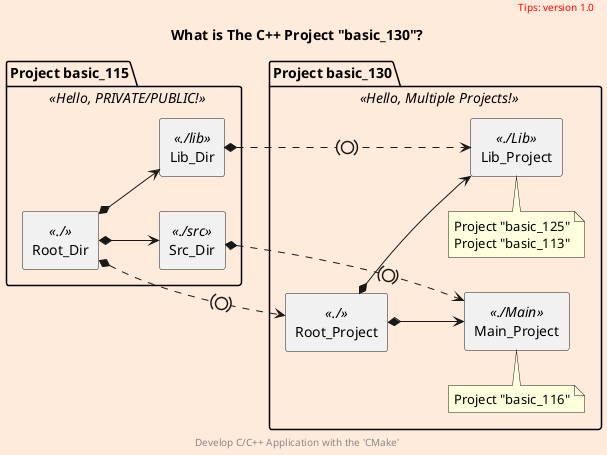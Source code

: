 @startuml about_130
scale 800 width
skinparam backgroundColor #FFEBDC
scale 1

skinparam Folder {
  backgroundColor Olive
  borderColor orange
}

left to right direction
package "Project basic_115" <<Hello, PRIVATE/PUBLIC!>> as basic_115 {
    rectangle Root_Dir <<./>> as root_dir
    rectangle Lib_Dir <<./lib>> as lib_dir
    rectangle Src_Dir <<./src>> as src_dir

    root_dir *--> lib_dir
    root_dir *--> src_dir
}

package "Project basic_130" <<Hello, Multiple Projects!>> as basic_130 {
    rectangle Root_Project <<./>> as root_project
    rectangle Lib_Project <<./Lib>> as lib_project
    rectangle Main_Project <<./Main>> as main_project

    note top of lib_project
        Project "basic_125"
        Project "basic_113"
    endnote

    note top of main_project
        Project "basic_116"
    endnote

    root_project *--> lib_project
    root_project *--> main_project
}


'basic_115 *..(0).> basic_130
root_dir *..(0).> root_project
lib_dir *..(0).> lib_project
src_dir *..(0).> main_project


title
    What is The C++ Project "basic_130"?
end title

header
<font color=red>Tips: version 1.0</font>
endheader

center footer Develop C/C++ Application with the 'CMake'

@enduml